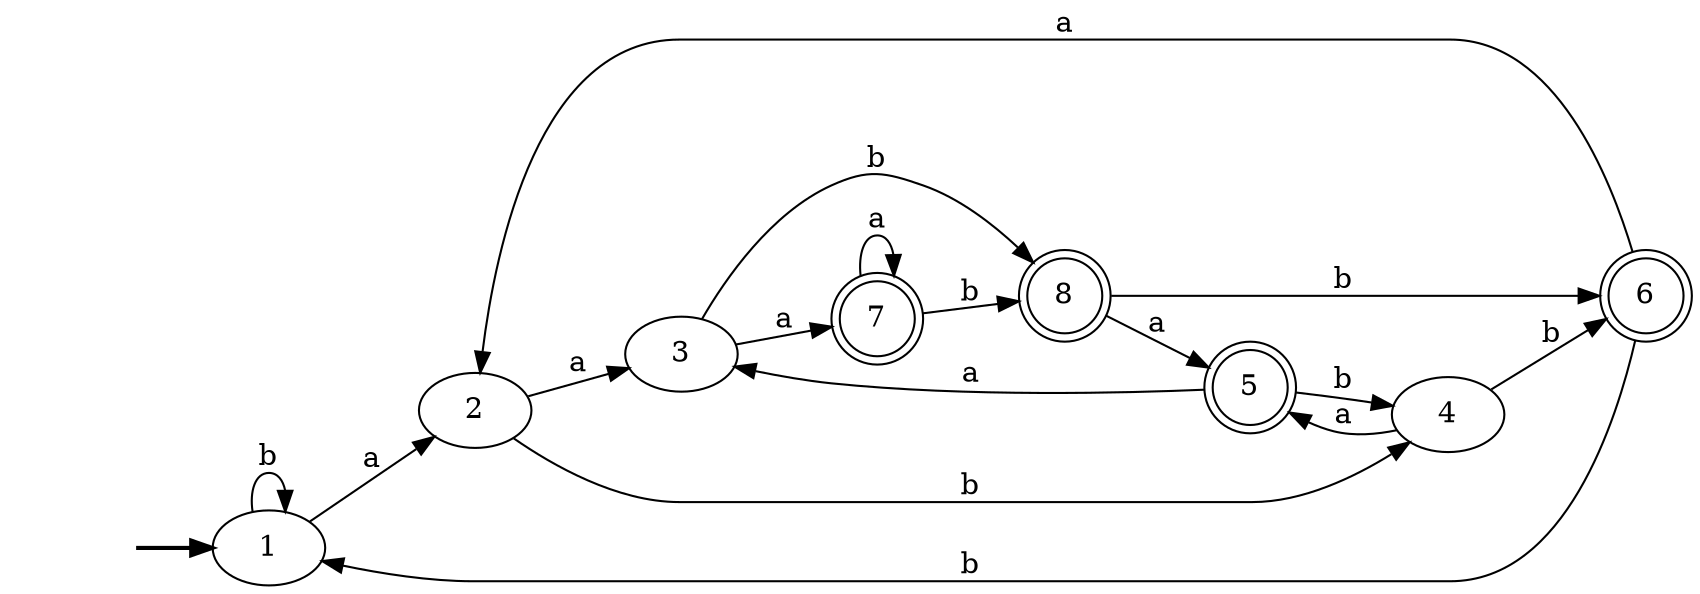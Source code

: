 digraph "AFD_DIRECT#5PreLabB" {
	graph [rankdir=LR]
	fake [style=invisible]
	fake -> 1 [style=bold]
	1 [root=true]
	2
	1 -> 2 [label=a]
	1 -> 1 [label=b]
	2
	3
	2 -> 3 [label=a]
	4
	2 -> 4 [label=b]
	3
	7 [shape=doublecircle]
	3 -> 7 [label=a]
	8 [shape=doublecircle]
	3 -> 8 [label=b]
	4
	5 [shape=doublecircle]
	4 -> 5 [label=a]
	6 [shape=doublecircle]
	4 -> 6 [label=b]
	7 [shape=doublecircle]
	7 -> 7 [label=a]
	7 -> 8 [label=b]
	8 [shape=doublecircle]
	8 -> 5 [label=a]
	8 -> 6 [label=b]
	5 [shape=doublecircle]
	5 -> 3 [label=a]
	5 -> 4 [label=b]
	6 [shape=doublecircle]
	6 -> 2 [label=a]
	6 -> 1 [label=b]
}
